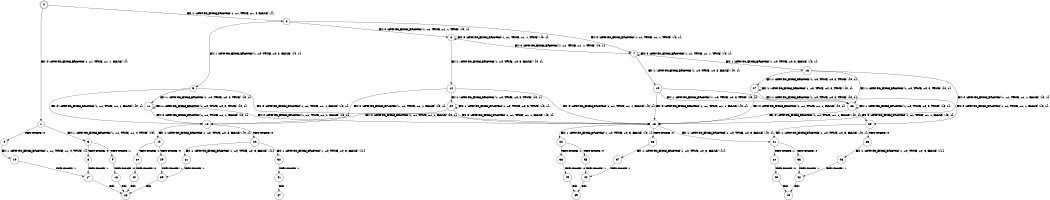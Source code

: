 digraph BCG {
size = "7, 10.5";
center = TRUE;
node [shape = circle];
0 [peripheries = 2];
0 -> 1 [label = "EX !0 !ATOMIC_EXCH_BRANCH (1, +1, TRUE, +1, 1, FALSE) !{}"];
0 -> 2 [label = "EX !1 !ATOMIC_EXCH_BRANCH (1, +1, TRUE, +1, 4, FALSE) !{}"];
1 -> 3 [label = "EX !1 !ATOMIC_EXCH_BRANCH (1, +1, TRUE, +1, 4, TRUE) !{0}"];
1 -> 4 [label = "TERMINATE !0"];
2 -> 5 [label = "EX !1 !ATOMIC_EXCH_BRANCH (1, +0, TRUE, +0, 3, FALSE) !{0, 1}"];
2 -> 6 [label = "EX !0 !ATOMIC_EXCH_BRANCH (1, +1, TRUE, +1, 1, TRUE) !{0, 1}"];
2 -> 7 [label = "EX !0 !ATOMIC_EXCH_BRANCH (1, +1, TRUE, +1, 1, TRUE) !{0, 1}"];
3 -> 8 [label = "TERMINATE !0"];
3 -> 9 [label = "TERMINATE !1"];
4 -> 10 [label = "EX !1 !ATOMIC_EXCH_BRANCH (1, +1, TRUE, +1, 4, TRUE) !{}"];
5 -> 11 [label = "EX !1 !ATOMIC_EXCH_BRANCH (1, +0, TRUE, +0, 3, TRUE) !{0, 1}"];
5 -> 12 [label = "EX !0 !ATOMIC_EXCH_BRANCH (1, +1, TRUE, +1, 1, FALSE) !{0, 1}"];
5 -> 13 [label = "EX !0 !ATOMIC_EXCH_BRANCH (1, +1, TRUE, +1, 1, FALSE) !{0, 1}"];
6 -> 6 [label = "EX !0 !ATOMIC_EXCH_BRANCH (1, +1, TRUE, +1, 1, TRUE) !{0, 1}"];
6 -> 14 [label = "EX !1 !ATOMIC_EXCH_BRANCH (1, +0, TRUE, +0, 3, FALSE) !{0, 1}"];
6 -> 7 [label = "EX !0 !ATOMIC_EXCH_BRANCH (1, +1, TRUE, +1, 1, TRUE) !{0, 1}"];
7 -> 15 [label = "EX !1 !ATOMIC_EXCH_BRANCH (1, +0, TRUE, +0, 3, FALSE) !{0, 1}"];
7 -> 7 [label = "EX !0 !ATOMIC_EXCH_BRANCH (1, +1, TRUE, +1, 1, TRUE) !{0, 1}"];
7 -> 16 [label = "EX !1 !ATOMIC_EXCH_BRANCH (1, +0, TRUE, +0, 3, FALSE) !{0, 1}"];
8 -> 17 [label = "TERMINATE !1"];
9 -> 18 [label = "TERMINATE !0"];
10 -> 17 [label = "TERMINATE !1"];
11 -> 11 [label = "EX !1 !ATOMIC_EXCH_BRANCH (1, +0, TRUE, +0, 3, TRUE) !{0, 1}"];
11 -> 12 [label = "EX !0 !ATOMIC_EXCH_BRANCH (1, +1, TRUE, +1, 1, FALSE) !{0, 1}"];
11 -> 13 [label = "EX !0 !ATOMIC_EXCH_BRANCH (1, +1, TRUE, +1, 1, FALSE) !{0, 1}"];
12 -> 19 [label = "EX !1 !ATOMIC_EXCH_BRANCH (1, +0, TRUE, +0, 3, FALSE) !{0, 1}"];
12 -> 20 [label = "TERMINATE !0"];
13 -> 21 [label = "EX !1 !ATOMIC_EXCH_BRANCH (1, +0, TRUE, +0, 3, FALSE) !{0, 1}"];
13 -> 22 [label = "EX !1 !ATOMIC_EXCH_BRANCH (1, +0, TRUE, +0, 3, FALSE) !{0, 1}"];
13 -> 23 [label = "TERMINATE !0"];
14 -> 12 [label = "EX !0 !ATOMIC_EXCH_BRANCH (1, +1, TRUE, +1, 1, FALSE) !{0, 1}"];
14 -> 24 [label = "EX !1 !ATOMIC_EXCH_BRANCH (1, +0, TRUE, +0, 3, TRUE) !{0, 1}"];
14 -> 13 [label = "EX !0 !ATOMIC_EXCH_BRANCH (1, +1, TRUE, +1, 1, FALSE) !{0, 1}"];
15 -> 25 [label = "EX !0 !ATOMIC_EXCH_BRANCH (1, +1, TRUE, +1, 1, FALSE) !{0, 1}"];
15 -> 26 [label = "EX !1 !ATOMIC_EXCH_BRANCH (1, +0, TRUE, +0, 3, TRUE) !{0, 1}"];
15 -> 13 [label = "EX !0 !ATOMIC_EXCH_BRANCH (1, +1, TRUE, +1, 1, FALSE) !{0, 1}"];
16 -> 26 [label = "EX !1 !ATOMIC_EXCH_BRANCH (1, +0, TRUE, +0, 3, TRUE) !{0, 1}"];
16 -> 13 [label = "EX !0 !ATOMIC_EXCH_BRANCH (1, +1, TRUE, +1, 1, FALSE) !{0, 1}"];
16 -> 27 [label = "EX !1 !ATOMIC_EXCH_BRANCH (1, +0, TRUE, +0, 3, TRUE) !{0, 1}"];
17 -> 28 [label = "exit"];
18 -> 28 [label = "exit"];
19 -> 29 [label = "TERMINATE !0"];
19 -> 30 [label = "TERMINATE !1"];
20 -> 31 [label = "EX !1 !ATOMIC_EXCH_BRANCH (1, +0, TRUE, +0, 3, FALSE) !{1}"];
20 -> 32 [label = "EX !1 !ATOMIC_EXCH_BRANCH (1, +0, TRUE, +0, 3, FALSE) !{1}"];
21 -> 33 [label = "TERMINATE !0"];
21 -> 34 [label = "TERMINATE !1"];
22 -> 35 [label = "TERMINATE !0"];
22 -> 36 [label = "TERMINATE !1"];
23 -> 37 [label = "EX !1 !ATOMIC_EXCH_BRANCH (1, +0, TRUE, +0, 3, FALSE) !{1}"];
24 -> 12 [label = "EX !0 !ATOMIC_EXCH_BRANCH (1, +1, TRUE, +1, 1, FALSE) !{0, 1}"];
24 -> 24 [label = "EX !1 !ATOMIC_EXCH_BRANCH (1, +0, TRUE, +0, 3, TRUE) !{0, 1}"];
24 -> 13 [label = "EX !0 !ATOMIC_EXCH_BRANCH (1, +1, TRUE, +1, 1, FALSE) !{0, 1}"];
25 -> 21 [label = "EX !1 !ATOMIC_EXCH_BRANCH (1, +0, TRUE, +0, 3, FALSE) !{0, 1}"];
25 -> 38 [label = "TERMINATE !0"];
26 -> 25 [label = "EX !0 !ATOMIC_EXCH_BRANCH (1, +1, TRUE, +1, 1, FALSE) !{0, 1}"];
26 -> 26 [label = "EX !1 !ATOMIC_EXCH_BRANCH (1, +0, TRUE, +0, 3, TRUE) !{0, 1}"];
26 -> 13 [label = "EX !0 !ATOMIC_EXCH_BRANCH (1, +1, TRUE, +1, 1, FALSE) !{0, 1}"];
27 -> 26 [label = "EX !1 !ATOMIC_EXCH_BRANCH (1, +0, TRUE, +0, 3, TRUE) !{0, 1}"];
27 -> 13 [label = "EX !0 !ATOMIC_EXCH_BRANCH (1, +1, TRUE, +1, 1, FALSE) !{0, 1}"];
27 -> 27 [label = "EX !1 !ATOMIC_EXCH_BRANCH (1, +0, TRUE, +0, 3, TRUE) !{0, 1}"];
29 -> 39 [label = "TERMINATE !1"];
30 -> 40 [label = "TERMINATE !0"];
31 -> 39 [label = "TERMINATE !1"];
32 -> 41 [label = "TERMINATE !1"];
33 -> 42 [label = "TERMINATE !1"];
34 -> 43 [label = "TERMINATE !0"];
35 -> 44 [label = "TERMINATE !1"];
36 -> 45 [label = "TERMINATE !0"];
37 -> 44 [label = "TERMINATE !1"];
38 -> 46 [label = "EX !1 !ATOMIC_EXCH_BRANCH (1, +0, TRUE, +0, 3, FALSE) !{1}"];
39 -> 28 [label = "exit"];
40 -> 28 [label = "exit"];
41 -> 47 [label = "exit"];
42 -> 48 [label = "exit"];
43 -> 48 [label = "exit"];
44 -> 49 [label = "exit"];
45 -> 49 [label = "exit"];
46 -> 42 [label = "TERMINATE !1"];
}
